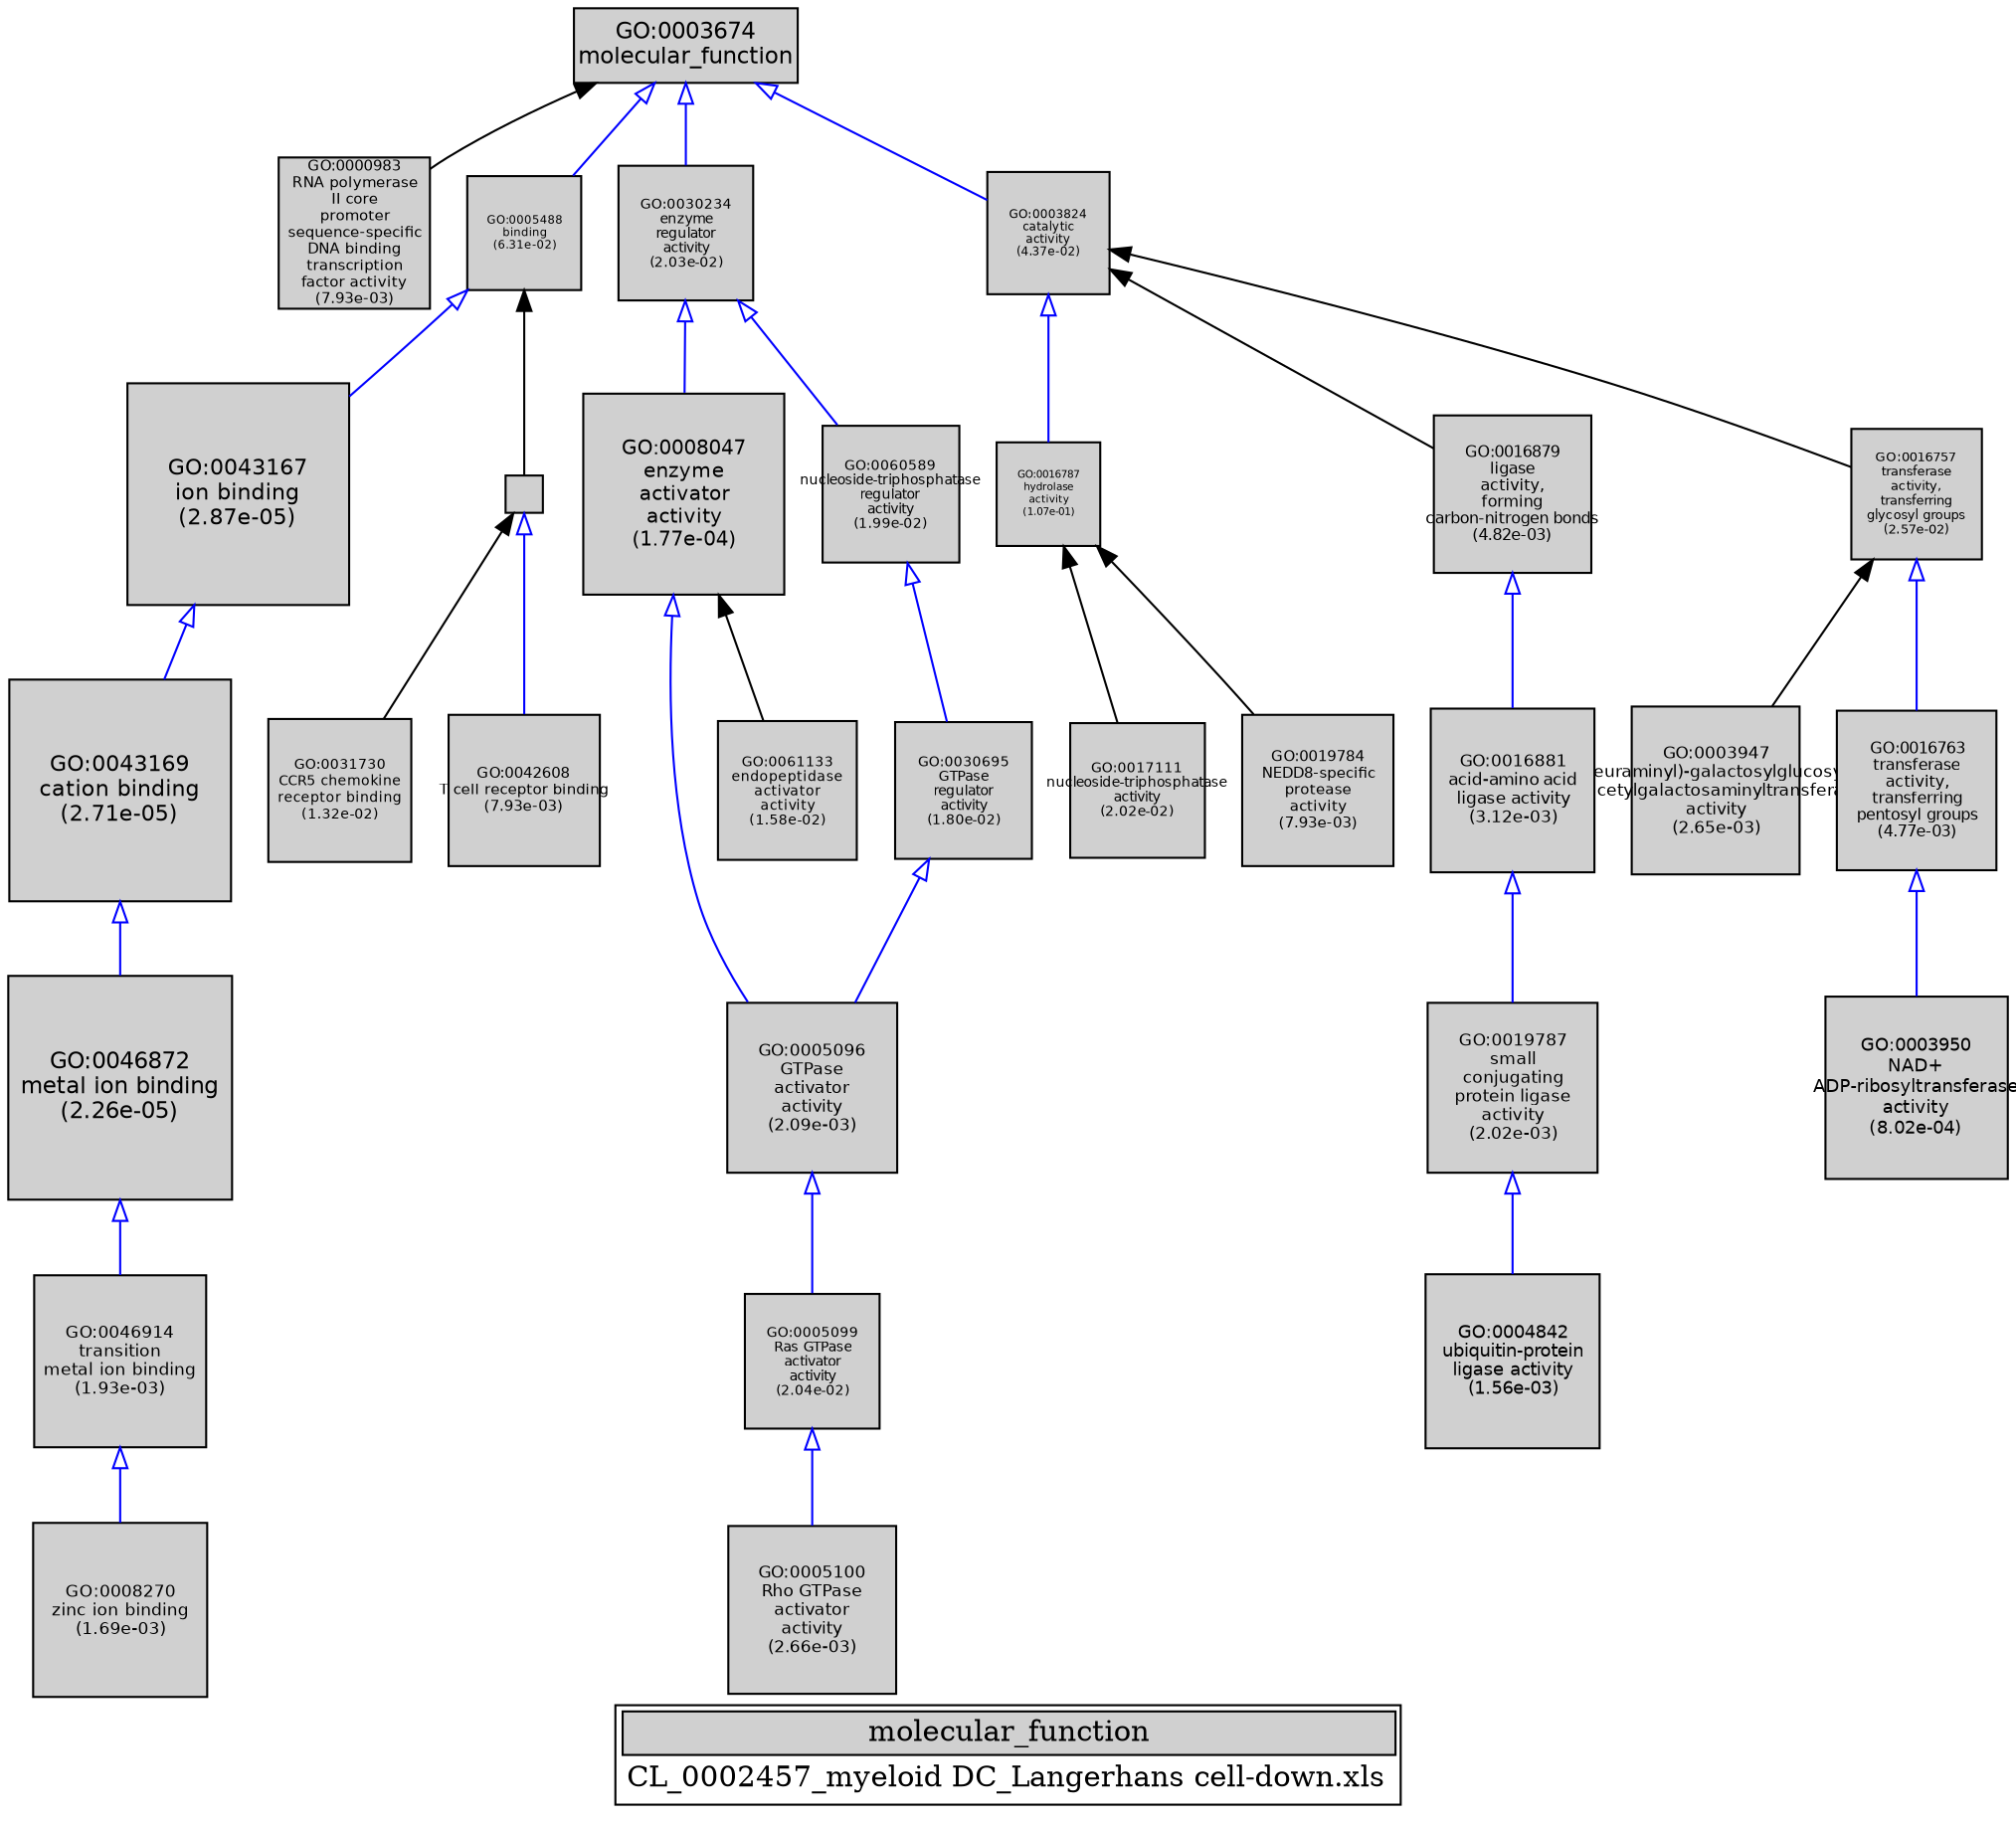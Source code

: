 digraph "molecular_function" {
graph [ bgcolor = "#FFFFFF", label = <<TABLE COLOR="black" BGCOLOR="white"><TR><TD COLSPAN="2" BGCOLOR="#D0D0D0"><FONT COLOR="black">molecular_function</FONT></TD></TR><TR><TD BORDER="0">CL_0002457_myeloid DC_Langerhans cell-down.xls</TD></TR></TABLE>> ];
node [ fontname = "Helvetica" ];

subgraph "nodes" {

node [ style = "filled", fixedsize = "true", width = 1, shape = "box", fontsize = 9, fillcolor = "#D0D0D0", fontcolor = "black", color = "black" ];

"GO:0008047" [ URL = "#GO:0008047", label = <<TABLE BORDER="0"><TR><TD>GO:0008047<BR/>enzyme<BR/>activator<BR/>activity<BR/>(1.77e-04)</TD></TR></TABLE>>, width = 1.34874490571, shape = "box", fontsize = 9.7109633211, height = 1.34874490571 ];
"GO:0003947" [ URL = "#GO:0003947", label = <<TABLE BORDER="0"><TR><TD>GO:0003947<BR/>(N-acetylneuraminyl)-galactosylglucosylceramide<BR/>N-acetylgalactosaminyltransferase<BR/>activity<BR/>(2.65e-03)</TD></TR></TABLE>>, width = 1.11902562977, shape = "box", fontsize = 8.05698453436, height = 1.11902562977 ];
"GO:0000983" [ URL = "#GO:0000983", label = <<TABLE BORDER="0"><TR><TD>GO:0000983<BR/>RNA polymerase<BR/>II core<BR/>promoter<BR/>sequence-specific<BR/>DNA binding<BR/>transcription<BR/>factor activity<BR/>(7.93e-03)</TD></TR></TABLE>>, width = 1.01130499906, shape = "box", fontsize = 7.28139599322, height = 1.01130499906 ];
"GO:0005488" [ URL = "#GO:0005488", label = <<TABLE BORDER="0"><TR><TD>GO:0005488<BR/>binding<BR/>(6.31e-02)</TD></TR></TABLE>>, width = 0.767196381593, shape = "box", fontsize = 5.52381394747, height = 0.767196381593 ];
"GO:0005096" [ URL = "#GO:0005096", label = <<TABLE BORDER="0"><TR><TD>GO:0005096<BR/>GTPase<BR/>activator<BR/>activity<BR/>(2.09e-03)</TD></TR></TABLE>>, width = 1.14097542755, shape = "box", fontsize = 8.21502307837, height = 1.14097542755 ];
"GO:0005099" [ URL = "#GO:0005099", label = <<TABLE BORDER="0"><TR><TD>GO:0005099<BR/>Ras GTPase<BR/>activator<BR/>activity<BR/>(2.04e-02)</TD></TR></TABLE>>, width = 0.908522930296, shape = "box", fontsize = 6.54136509813, height = 0.908522930296 ];
"GO:0003950" [ URL = "#GO:0003950", label = <<TABLE BORDER="0"><TR><TD>GO:0003950<BR/>NAD+<BR/>ADP-ribosyltransferase<BR/>activity<BR/>(8.02e-04)</TD></TR></TABLE>>, width = 1.22572237093, shape = "box", fontsize = 8.82520107066, height = 1.22572237093 ];
"GO:0016787" [ URL = "#GO:0016787", label = <<TABLE BORDER="0"><TR><TD>GO:0016787<BR/>hydrolase<BR/>activity<BR/>(1.07e-01)</TD></TR></TABLE>>, width = 0.691682056126, shape = "box", fontsize = 5.0, height = 0.691682056126 ];
"GO:0043167" [ URL = "#GO:0043167", label = <<TABLE BORDER="0"><TR><TD>GO:0043167<BR/>ion binding<BR/>(2.87e-05)</TD></TR></TABLE>>, width = 1.4831738144, shape = "box", fontsize = 10.6788514637, height = 1.4831738144 ];
"GO:0016879" [ URL = "#GO:0016879", label = <<TABLE BORDER="0"><TR><TD>GO:0016879<BR/>ligase<BR/>activity,<BR/>forming<BR/>carbon-nitrogen bonds<BR/>(4.82e-03)</TD></TR></TABLE>>, width = 1.06158902294, shape = "box", fontsize = 7.64344096519, height = 1.06158902294 ];
"GO:0008270" [ URL = "#GO:0008270", label = <<TABLE BORDER="0"><TR><TD>GO:0008270<BR/>zinc ion binding<BR/>(1.69e-03)</TD></TR></TABLE>>, width = 1.16015661516, shape = "box", fontsize = 8.35312762918, height = 1.16015661516 ];
"GO:0016881" [ URL = "#GO:0016881", label = <<TABLE BORDER="0"><TR><TD>GO:0016881<BR/>acid-amino acid<BR/>ligase activity<BR/>(3.12e-03)</TD></TR></TABLE>>, width = 1.10381287499, shape = "box", fontsize = 7.94745269994, height = 1.10381287499 ];
"GO:0031730" [ URL = "#GO:0031730", label = <<TABLE BORDER="0"><TR><TD>GO:0031730<BR/>CCR5 chemokine<BR/>receptor binding<BR/>(1.32e-02)</TD></TR></TABLE>>, width = 0.957248375884, shape = "box", fontsize = 6.89218830636, height = 0.957248375884 ];
"GO:0016757" [ URL = "#GO:0016757", label = <<TABLE BORDER="0"><TR><TD>GO:0016757<BR/>transferase<BR/>activity,<BR/>transferring<BR/>glycosyl groups<BR/>(2.57e-02)</TD></TR></TABLE>>, width = 0.881157872239, shape = "box", fontsize = 6.34433668012, height = 0.881157872239 ];
"GO:0043169" [ URL = "#GO:0043169", label = <<TABLE BORDER="0"><TR><TD>GO:0043169<BR/>cation binding<BR/>(2.71e-05)</TD></TR></TABLE>>, width = 1.48719775252, shape = "box", fontsize = 10.7078238181, height = 1.48719775252 ];
"GO:0030234" [ URL = "#GO:0030234", label = <<TABLE BORDER="0"><TR><TD>GO:0030234<BR/>enzyme<BR/>regulator<BR/>activity<BR/>(2.03e-02)</TD></TR></TABLE>>, width = 0.908749551519, shape = "box", fontsize = 6.54299677094, height = 0.908749551519 ];
"GO:0005100" [ URL = "#GO:0005100", label = <<TABLE BORDER="0"><TR><TD>GO:0005100<BR/>Rho GTPase<BR/>activator<BR/>activity<BR/>(2.66e-03)</TD></TR></TABLE>>, width = 1.11881607962, shape = "box", fontsize = 8.05547577329, height = 1.11881607962 ];
"GO:0046914" [ URL = "#GO:0046914", label = <<TABLE BORDER="0"><TR><TD>GO:0046914<BR/>transition<BR/>metal ion binding<BR/>(1.93e-03)</TD></TR></TABLE>>, width = 1.14808625308, shape = "box", fontsize = 8.26622102217, height = 1.14808625308 ];
"GO:0030695" [ URL = "#GO:0030695", label = <<TABLE BORDER="0"><TR><TD>GO:0030695<BR/>GTPase<BR/>regulator<BR/>activity<BR/>(1.80e-02)</TD></TR></TABLE>>, width = 0.92270540236, shape = "box", fontsize = 6.64347889699, height = 0.92270540236 ];
"GO:0017111" [ URL = "#GO:0017111", label = <<TABLE BORDER="0"><TR><TD>GO:0017111<BR/>nucleoside-triphosphatase<BR/>activity<BR/>(2.02e-02)</TD></TR></TABLE>>, width = 0.909512565649, shape = "box", fontsize = 6.54849047267, height = 0.909512565649 ];
"GO:0060589" [ URL = "#GO:0060589", label = <<TABLE BORDER="0"><TR><TD>GO:0060589<BR/>nucleoside-triphosphatase<BR/>regulator<BR/>activity<BR/>(1.99e-02)</TD></TR></TABLE>>, width = 0.911102018518, shape = "box", fontsize = 6.55993453333, height = 0.911102018518 ];
"GO:0042608" [ URL = "#GO:0042608", label = <<TABLE BORDER="0"><TR><TD>GO:0042608<BR/>T cell receptor binding<BR/>(7.93e-03)</TD></TR></TABLE>>, width = 1.01130499906, shape = "box", fontsize = 7.28139599322, height = 1.01130499906 ];
"GO:0005102" [ URL = "#GO:0005102", label = "", width = 0.254842982895, shape = "box", height = 0.254842982895 ];
"GO:0003674" [ URL = "#GO:0003674", label = <<TABLE BORDER="0"><TR><TD>GO:0003674<BR/>molecular_function</TD></TR></TABLE>>, width = 1.5, shape = "box", fontsize = 10.8 ];
"GO:0016763" [ URL = "#GO:0016763", label = <<TABLE BORDER="0"><TR><TD>GO:0016763<BR/>transferase<BR/>activity,<BR/>transferring<BR/>pentosyl groups<BR/>(4.77e-03)</TD></TR></TABLE>>, width = 1.06267364653, shape = "box", fontsize = 7.65125025502, height = 1.06267364653 ];
"GO:0003824" [ URL = "#GO:0003824", label = <<TABLE BORDER="0"><TR><TD>GO:0003824<BR/>catalytic<BR/>activity<BR/>(4.37e-02)</TD></TR></TABLE>>, width = 0.815686732979, shape = "box", fontsize = 5.87294447745, height = 0.815686732979 ];
"GO:0061133" [ URL = "#GO:0061133", label = <<TABLE BORDER="0"><TR><TD>GO:0061133<BR/>endopeptidase<BR/>activator<BR/>activity<BR/>(1.58e-02)</TD></TR></TABLE>>, width = 0.937241206169, shape = "box", fontsize = 6.74813668441, height = 0.937241206169 ];
"GO:0019784" [ URL = "#GO:0019784", label = <<TABLE BORDER="0"><TR><TD>GO:0019784<BR/>NEDD8-specific<BR/>protease<BR/>activity<BR/>(7.93e-03)</TD></TR></TABLE>>, width = 1.01130499906, shape = "box", fontsize = 7.28139599322, height = 1.01130499906 ];
"GO:0046872" [ URL = "#GO:0046872", label = <<TABLE BORDER="0"><TR><TD>GO:0046872<BR/>metal ion binding<BR/>(2.26e-05)</TD></TR></TABLE>>, width = 1.5, shape = "box", fontsize = 10.8, height = 1.5 ];
"GO:0004842" [ URL = "#GO:0004842", label = <<TABLE BORDER="0"><TR><TD>GO:0004842<BR/>ubiquitin-protein<BR/>ligase activity<BR/>(1.56e-03)</TD></TR></TABLE>>, width = 1.16777983387, shape = "box", fontsize = 8.40801480384, height = 1.16777983387 ];
"GO:0019787" [ URL = "#GO:0019787", label = <<TABLE BORDER="0"><TR><TD>GO:0019787<BR/>small<BR/>conjugating<BR/>protein ligase<BR/>activity<BR/>(2.02e-03)</TD></TR></TABLE>>, width = 1.144230231, shape = "box", fontsize = 8.23845766319, height = 1.144230231 ];
}
subgraph "edges" {


edge [ dir = "back", weight = 1 ];
subgraph "regulates" {


edge [ color = "cyan", arrowtail = "none" ];
subgraph "positive" {


edge [ color = "green", arrowtail = "vee" ];
}
subgraph "negative" {


edge [ color = "red", arrowtail = "tee" ];
}
}
subgraph "part_of" {


edge [ color = "purple", arrowtail = "diamond", weight = 2.5 ];
}
subgraph "is_a" {


edge [ color = "blue", arrowtail = "empty", weight = 5.0 ];
"GO:0043169" -> "GO:0046872";
"GO:0016879" -> "GO:0016881";
"GO:0008047" -> "GO:0005096";
"GO:0016763" -> "GO:0003950";
"GO:0003674" -> "GO:0003824";
"GO:0016757" -> "GO:0016763";
"GO:0005096" -> "GO:0005099";
"GO:0030695" -> "GO:0005096";
"GO:0005102" -> "GO:0042608";
"GO:0043167" -> "GO:0043169";
"GO:0060589" -> "GO:0030695";
"GO:0046914" -> "GO:0008270";
"GO:0005488" -> "GO:0043167";
"GO:0016881" -> "GO:0019787";
"GO:0046872" -> "GO:0046914";
"GO:0019787" -> "GO:0004842";
"GO:0030234" -> "GO:0008047";
"GO:0003824" -> "GO:0016787";
"GO:0003674" -> "GO:0005488";
"GO:0003674" -> "GO:0030234";
"GO:0005099" -> "GO:0005100";
"GO:0030234" -> "GO:0060589";
}
"GO:0016787" -> "GO:0019784";
"GO:0005488" -> "GO:0005102";
"GO:0003674" -> "GO:0000983";
"GO:0005102" -> "GO:0031730";
"GO:0003824" -> "GO:0016757";
"GO:0016757" -> "GO:0003947";
"GO:0008047" -> "GO:0061133";
"GO:0016787" -> "GO:0017111";
"GO:0003824" -> "GO:0016879";
}
}
